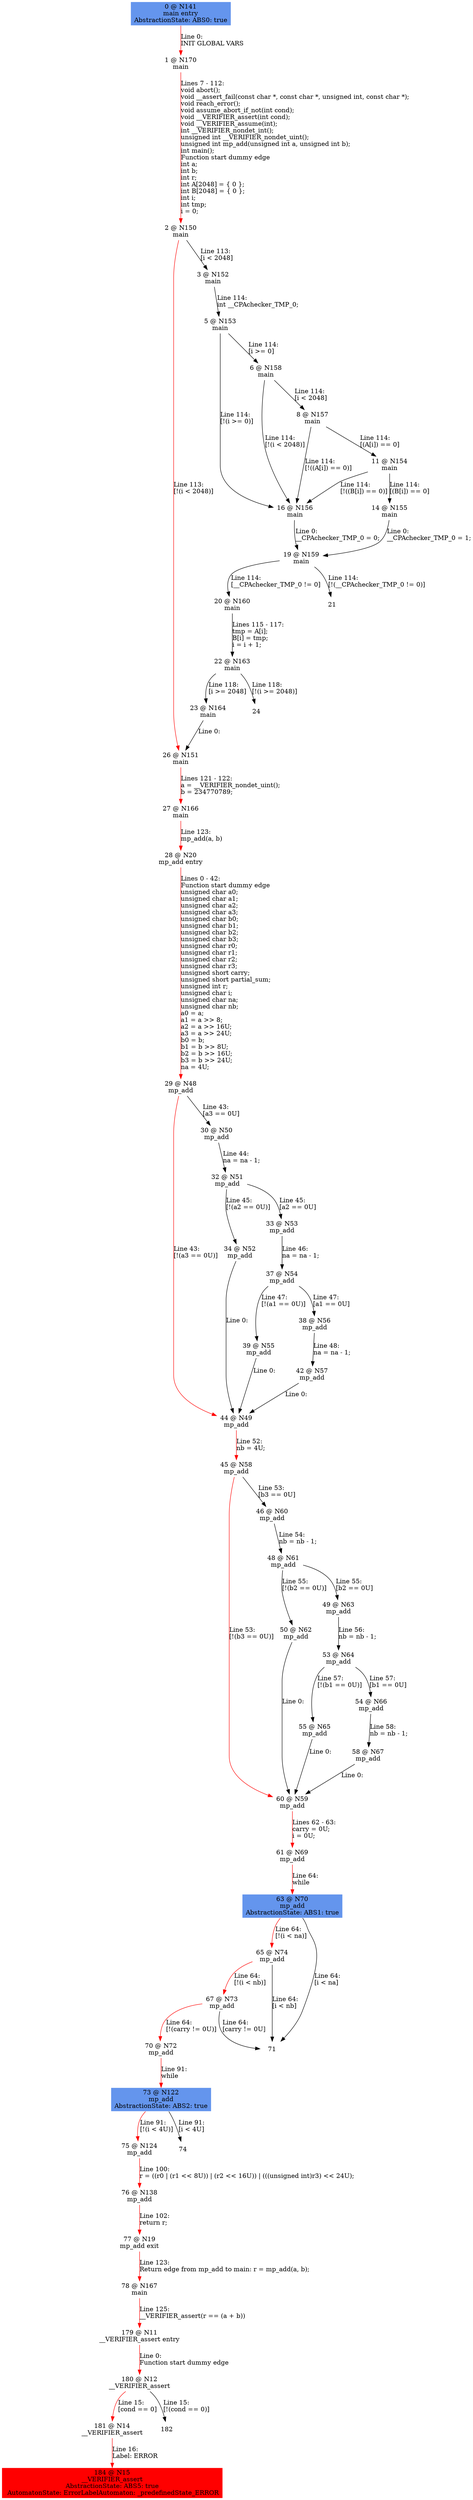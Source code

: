 digraph ARG {
node [style="filled" shape="box" color="white"]
0 [fillcolor="cornflowerblue" label="0 @ N141\nmain entry\nAbstractionState: ABS0: true\n" id="0"]
1 [label="1 @ N170\nmain\n" id="1"]
2 [label="2 @ N150\nmain\n" id="2"]
26 [label="26 @ N151\nmain\n" id="26"]
27 [label="27 @ N166\nmain\n" id="27"]
28 [label="28 @ N20\nmp_add entry\n" id="28"]
29 [label="29 @ N48\nmp_add\n" id="29"]
44 [label="44 @ N49\nmp_add\n" id="44"]
45 [label="45 @ N58\nmp_add\n" id="45"]
60 [label="60 @ N59\nmp_add\n" id="60"]
61 [label="61 @ N69\nmp_add\n" id="61"]
63 [fillcolor="cornflowerblue" label="63 @ N70\nmp_add\nAbstractionState: ABS1: true\n" id="63"]
65 [label="65 @ N74\nmp_add\n" id="65"]
67 [label="67 @ N73\nmp_add\n" id="67"]
70 [label="70 @ N72\nmp_add\n" id="70"]
73 [fillcolor="cornflowerblue" label="73 @ N122\nmp_add\nAbstractionState: ABS2: true\n" id="73"]
75 [label="75 @ N124\nmp_add\n" id="75"]
76 [label="76 @ N138\nmp_add\n" id="76"]
77 [label="77 @ N19\nmp_add exit\n" id="77"]
78 [label="78 @ N167\nmain\n" id="78"]
179 [label="179 @ N11\n__VERIFIER_assert entry\n" id="179"]
180 [label="180 @ N12\n__VERIFIER_assert\n" id="180"]
181 [label="181 @ N14\n__VERIFIER_assert\n" id="181"]
184 [fillcolor="red" label="184 @ N15\n__VERIFIER_assert\nAbstractionState: ABS5: true\n AutomatonState: ErrorLabelAutomaton: _predefinedState_ERROR\n" id="184"]
46 [label="46 @ N60\nmp_add\n" id="46"]
48 [label="48 @ N61\nmp_add\n" id="48"]
50 [label="50 @ N62\nmp_add\n" id="50"]
49 [label="49 @ N63\nmp_add\n" id="49"]
53 [label="53 @ N64\nmp_add\n" id="53"]
55 [label="55 @ N65\nmp_add\n" id="55"]
54 [label="54 @ N66\nmp_add\n" id="54"]
58 [label="58 @ N67\nmp_add\n" id="58"]
30 [label="30 @ N50\nmp_add\n" id="30"]
32 [label="32 @ N51\nmp_add\n" id="32"]
34 [label="34 @ N52\nmp_add\n" id="34"]
33 [label="33 @ N53\nmp_add\n" id="33"]
37 [label="37 @ N54\nmp_add\n" id="37"]
39 [label="39 @ N55\nmp_add\n" id="39"]
38 [label="38 @ N56\nmp_add\n" id="38"]
42 [label="42 @ N57\nmp_add\n" id="42"]
3 [label="3 @ N152\nmain\n" id="3"]
5 [label="5 @ N153\nmain\n" id="5"]
16 [label="16 @ N156\nmain\n" id="16"]
19 [label="19 @ N159\nmain\n" id="19"]
20 [label="20 @ N160\nmain\n" id="20"]
22 [label="22 @ N163\nmain\n" id="22"]
23 [label="23 @ N164\nmain\n" id="23"]
6 [label="6 @ N158\nmain\n" id="6"]
8 [label="8 @ N157\nmain\n" id="8"]
11 [label="11 @ N154\nmain\n" id="11"]
14 [label="14 @ N155\nmain\n" id="14"]
0 -> 1 [color="red" label="Line 0: \lINIT GLOBAL VARS\l" id="0 -> 1"]
1 -> 2 [color="red" label="Lines 7 - 112: \lvoid abort();\lvoid __assert_fail(const char *, const char *, unsigned int, const char *);\lvoid reach_error();\lvoid assume_abort_if_not(int cond);\lvoid __VERIFIER_assert(int cond);\lvoid __VERIFIER_assume(int);\lint __VERIFIER_nondet_int();\lunsigned int __VERIFIER_nondet_uint();\lunsigned int mp_add(unsigned int a, unsigned int b);\lint main();\lFunction start dummy edge\lint a;\lint b;\lint r;\lint A[2048] = { 0 };\lint B[2048] = { 0 };\lint i;\lint tmp;\li = 0;\l" id="1 -> 2"]
2 -> 3 [label="Line 113: \l[i < 2048]\l" id="2 -> 3"]
2 -> 26 [color="red" label="Line 113: \l[!(i < 2048)]\l" id="2 -> 26"]
26 -> 27 [color="red" label="Lines 121 - 122: \la = __VERIFIER_nondet_uint();\lb = 234770789;\l" id="26 -> 27"]
27 -> 28 [color="red" label="Line 123: \lmp_add(a, b)\l" id="27 -> 28"]
28 -> 29 [color="red" label="Lines 0 - 42: \lFunction start dummy edge\lunsigned char a0;\lunsigned char a1;\lunsigned char a2;\lunsigned char a3;\lunsigned char b0;\lunsigned char b1;\lunsigned char b2;\lunsigned char b3;\lunsigned char r0;\lunsigned char r1;\lunsigned char r2;\lunsigned char r3;\lunsigned short carry;\lunsigned short partial_sum;\lunsigned int r;\lunsigned char i;\lunsigned char na;\lunsigned char nb;\la0 = a;\la1 = a >> 8;\la2 = a >> 16U;\la3 = a >> 24U;\lb0 = b;\lb1 = b >> 8U;\lb2 = b >> 16U;\lb3 = b >> 24U;\lna = 4U;\l" id="28 -> 29"]
29 -> 30 [label="Line 43: \l[a3 == 0U]\l" id="29 -> 30"]
29 -> 44 [color="red" label="Line 43: \l[!(a3 == 0U)]\l" id="29 -> 44"]
44 -> 45 [color="red" label="Line 52: \lnb = 4U;\l" id="44 -> 45"]
45 -> 46 [label="Line 53: \l[b3 == 0U]\l" id="45 -> 46"]
45 -> 60 [color="red" label="Line 53: \l[!(b3 == 0U)]\l" id="45 -> 60"]
60 -> 61 [color="red" label="Lines 62 - 63: \lcarry = 0U;\li = 0U;\l" id="60 -> 61"]
61 -> 63 [color="red" label="Line 64: \lwhile\l" id="61 -> 63"]
63 -> 65 [color="red" label="Line 64: \l[!(i < na)]\l" id="63 -> 65"]
63 -> 71 [label="Line 64: \l[i < na]\l" id="63 -> 71"]
65 -> 67 [color="red" label="Line 64: \l[!(i < nb)]\l" id="65 -> 67"]
65 -> 71 [label="Line 64: \l[i < nb]\l" id="65 -> 71"]
67 -> 70 [color="red" label="Line 64: \l[!(carry != 0U)]\l" id="67 -> 70"]
67 -> 71 [label="Line 64: \l[carry != 0U]\l" id="67 -> 71"]
70 -> 73 [color="red" label="Line 91: \lwhile\l" id="70 -> 73"]
73 -> 74 [label="Line 91: \l[i < 4U]\l" id="73 -> 74"]
73 -> 75 [color="red" label="Line 91: \l[!(i < 4U)]\l" id="73 -> 75"]
75 -> 76 [color="red" label="Line 100: \lr = ((r0 | (r1 << 8U)) | (r2 << 16U)) | (((unsigned int)r3) << 24U);\l" id="75 -> 76"]
76 -> 77 [color="red" label="Line 102: \lreturn r;\l" id="76 -> 77"]
77 -> 78 [color="red" label="Line 123: \lReturn edge from mp_add to main: r = mp_add(a, b);\l" id="77 -> 78"]
78 -> 179 [color="red" label="Line 125: \l__VERIFIER_assert(r == (a + b))\l" id="78 -> 179"]
179 -> 180 [color="red" label="Line 0: \lFunction start dummy edge\l" id="179 -> 180"]
180 -> 181 [color="red" label="Line 15: \l[cond == 0]\l" id="180 -> 181"]
180 -> 182 [label="Line 15: \l[!(cond == 0)]\l" id="180 -> 182"]
181 -> 184 [color="red" label="Line 16: \lLabel: ERROR\l" id="181 -> 184"]
46 -> 48 [label="Line 54: \lnb = nb - 1;\l" id="46 -> 48"]
48 -> 49 [label="Line 55: \l[b2 == 0U]\l" id="48 -> 49"]
48 -> 50 [label="Line 55: \l[!(b2 == 0U)]\l" id="48 -> 50"]
50 -> 60 [label="Line 0: \l\l" id="50 -> 60"]
49 -> 53 [label="Line 56: \lnb = nb - 1;\l" id="49 -> 53"]
53 -> 54 [label="Line 57: \l[b1 == 0U]\l" id="53 -> 54"]
53 -> 55 [label="Line 57: \l[!(b1 == 0U)]\l" id="53 -> 55"]
55 -> 60 [label="Line 0: \l\l" id="55 -> 60"]
54 -> 58 [label="Line 58: \lnb = nb - 1;\l" id="54 -> 58"]
58 -> 60 [label="Line 0: \l\l" id="58 -> 60"]
30 -> 32 [label="Line 44: \lna = na - 1;\l" id="30 -> 32"]
32 -> 33 [label="Line 45: \l[a2 == 0U]\l" id="32 -> 33"]
32 -> 34 [label="Line 45: \l[!(a2 == 0U)]\l" id="32 -> 34"]
34 -> 44 [label="Line 0: \l\l" id="34 -> 44"]
33 -> 37 [label="Line 46: \lna = na - 1;\l" id="33 -> 37"]
37 -> 38 [label="Line 47: \l[a1 == 0U]\l" id="37 -> 38"]
37 -> 39 [label="Line 47: \l[!(a1 == 0U)]\l" id="37 -> 39"]
39 -> 44 [label="Line 0: \l\l" id="39 -> 44"]
38 -> 42 [label="Line 48: \lna = na - 1;\l" id="38 -> 42"]
42 -> 44 [label="Line 0: \l\l" id="42 -> 44"]
3 -> 5 [label="Line 114: \lint __CPAchecker_TMP_0;\l" id="3 -> 5"]
5 -> 6 [label="Line 114: \l[i >= 0]\l" id="5 -> 6"]
5 -> 16 [label="Line 114: \l[!(i >= 0)]\l" id="5 -> 16"]
16 -> 19 [label="Line 0: \l__CPAchecker_TMP_0 = 0;\l" id="16 -> 19"]
19 -> 20 [label="Line 114: \l[__CPAchecker_TMP_0 != 0]\l" id="19 -> 20"]
19 -> 21 [label="Line 114: \l[!(__CPAchecker_TMP_0 != 0)]\l" id="19 -> 21"]
20 -> 22 [label="Lines 115 - 117: \ltmp = A[i];\lB[i] = tmp;\li = i + 1;\l" id="20 -> 22"]
22 -> 23 [label="Line 118: \l[i >= 2048]\l" id="22 -> 23"]
22 -> 24 [label="Line 118: \l[!(i >= 2048)]\l" id="22 -> 24"]
23 -> 26 [label="Line 0: \l\l" id="23 -> 26"]
6 -> 8 [label="Line 114: \l[i < 2048]\l" id="6 -> 8"]
6 -> 16 [label="Line 114: \l[!(i < 2048)]\l" id="6 -> 16"]
8 -> 11 [label="Line 114: \l[(A[i]) == 0]\l" id="8 -> 11"]
8 -> 16 [label="Line 114: \l[!((A[i]) == 0)]\l" id="8 -> 16"]
11 -> 14 [label="Line 114: \l[(B[i]) == 0]\l" id="11 -> 14"]
11 -> 16 [label="Line 114: \l[!((B[i]) == 0)]\l" id="11 -> 16"]
14 -> 19 [label="Line 0: \l__CPAchecker_TMP_0 = 1;\l" id="14 -> 19"]
}
